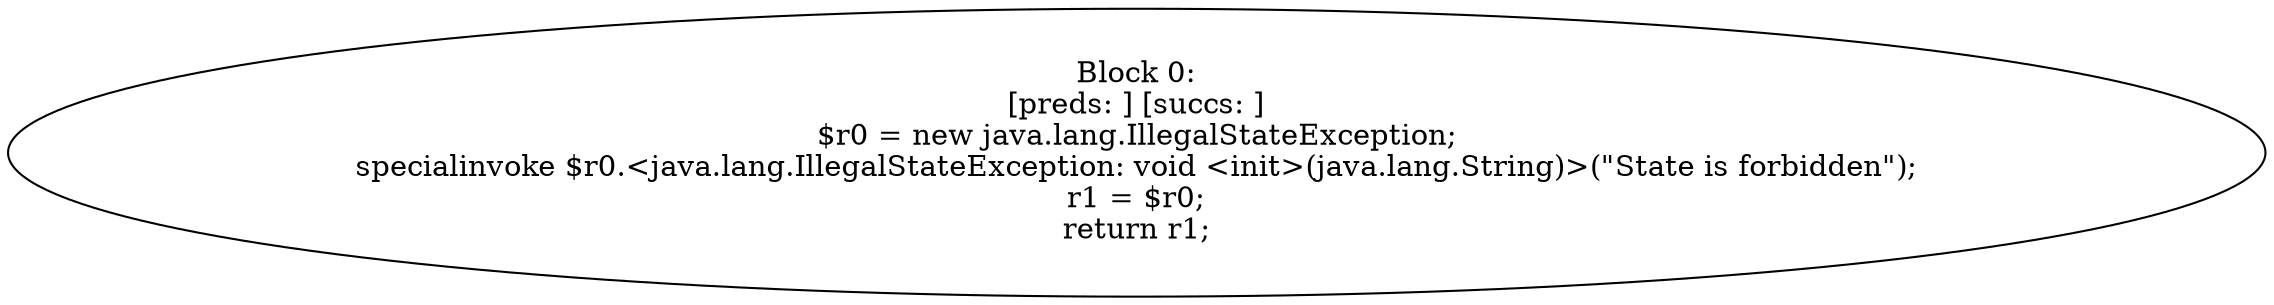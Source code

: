 digraph "unitGraph" {
    "Block 0:
[preds: ] [succs: ]
$r0 = new java.lang.IllegalStateException;
specialinvoke $r0.<java.lang.IllegalStateException: void <init>(java.lang.String)>(\"State is forbidden\");
r1 = $r0;
return r1;
"
}
